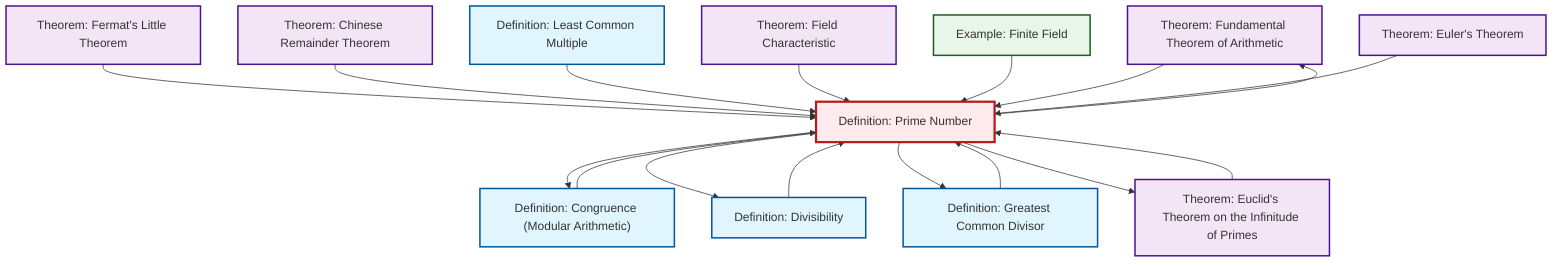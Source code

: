 graph TD
    classDef definition fill:#e1f5fe,stroke:#01579b,stroke-width:2px
    classDef theorem fill:#f3e5f5,stroke:#4a148c,stroke-width:2px
    classDef axiom fill:#fff3e0,stroke:#e65100,stroke-width:2px
    classDef example fill:#e8f5e9,stroke:#1b5e20,stroke-width:2px
    classDef current fill:#ffebee,stroke:#b71c1c,stroke-width:3px
    thm-fundamental-arithmetic["Theorem: Fundamental Theorem of Arithmetic"]:::theorem
    def-gcd["Definition: Greatest Common Divisor"]:::definition
    def-prime["Definition: Prime Number"]:::definition
    def-congruence["Definition: Congruence (Modular Arithmetic)"]:::definition
    thm-chinese-remainder["Theorem: Chinese Remainder Theorem"]:::theorem
    thm-field-characteristic["Theorem: Field Characteristic"]:::theorem
    thm-fermat-little["Theorem: Fermat's Little Theorem"]:::theorem
    ex-finite-field["Example: Finite Field"]:::example
    def-lcm["Definition: Least Common Multiple"]:::definition
    thm-euler["Theorem: Euler's Theorem"]:::theorem
    def-divisibility["Definition: Divisibility"]:::definition
    thm-euclid-infinitude-primes["Theorem: Euclid's Theorem on the Infinitude of Primes"]:::theorem
    def-divisibility --> def-prime
    thm-fermat-little --> def-prime
    def-prime --> def-congruence
    def-congruence --> def-prime
    thm-chinese-remainder --> def-prime
    def-lcm --> def-prime
    thm-euclid-infinitude-primes --> def-prime
    thm-field-characteristic --> def-prime
    def-prime --> def-divisibility
    def-prime --> def-gcd
    def-prime --> thm-fundamental-arithmetic
    def-prime --> thm-euclid-infinitude-primes
    ex-finite-field --> def-prime
    thm-fundamental-arithmetic --> def-prime
    def-gcd --> def-prime
    thm-euler --> def-prime
    class def-prime current